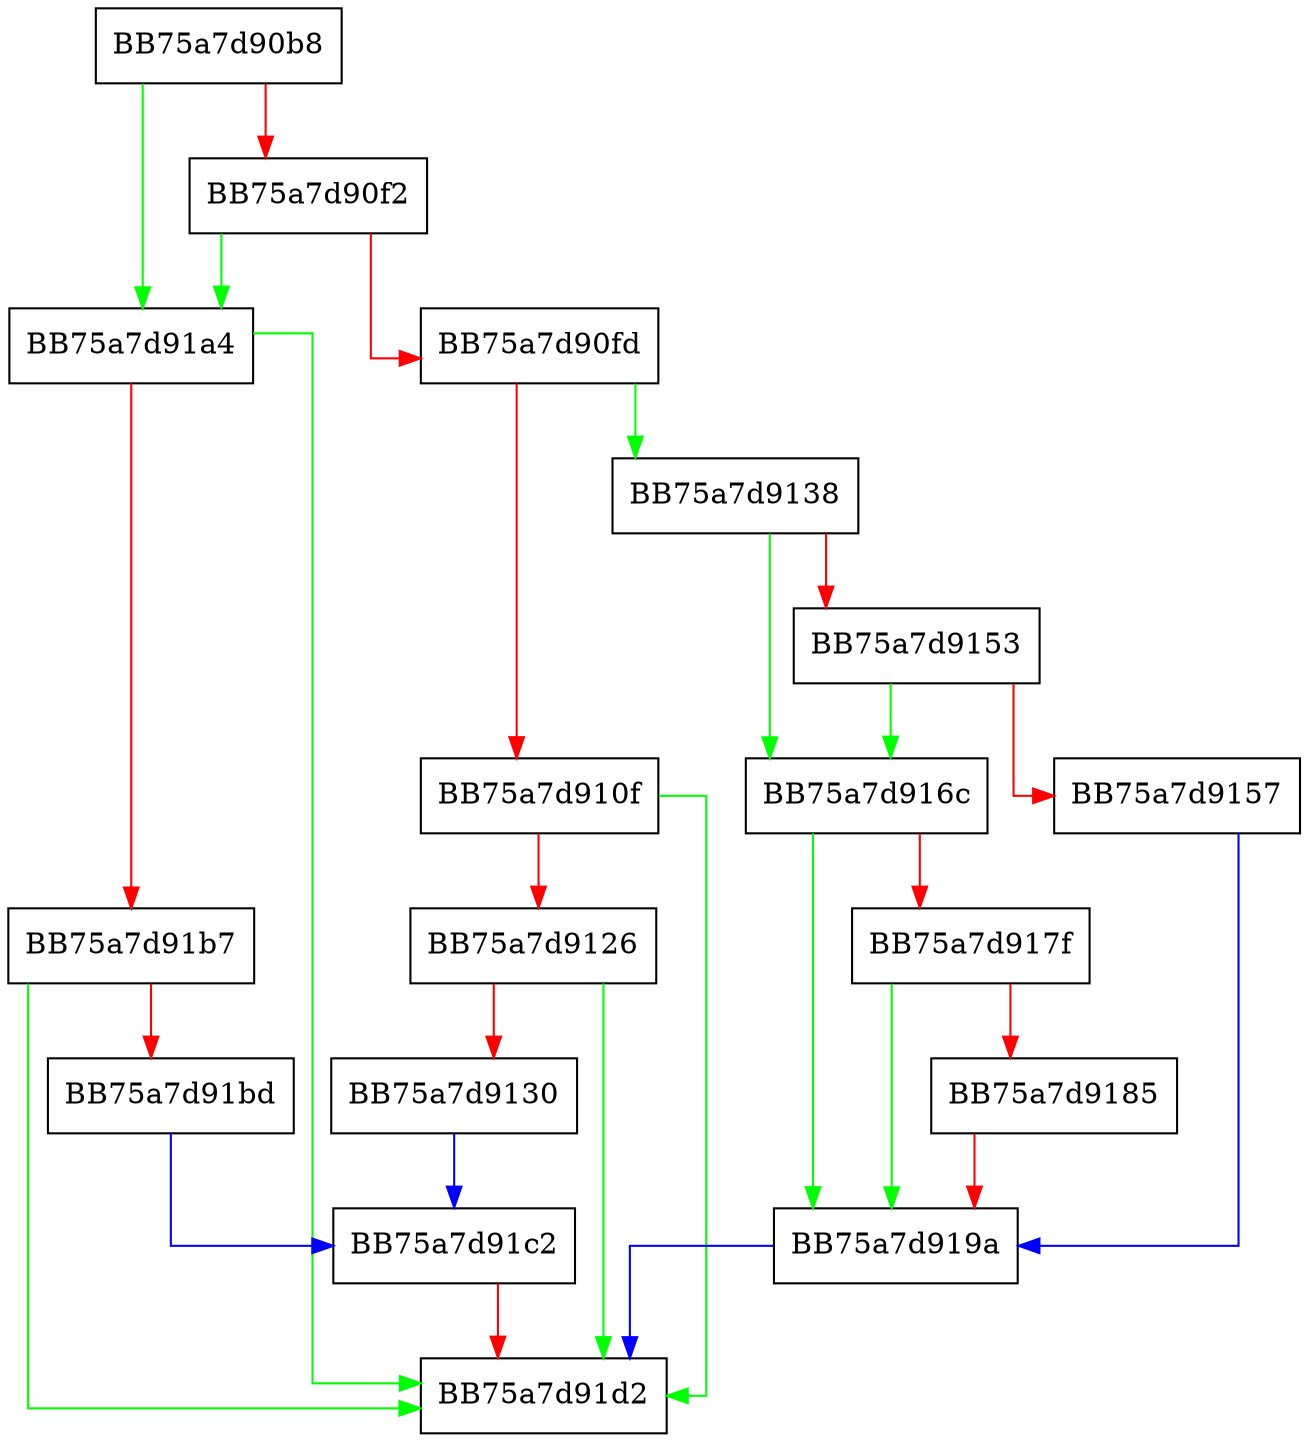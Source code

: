 digraph IsSimMode {
  node [shape="box"];
  graph [splines=ortho];
  BB75a7d90b8 -> BB75a7d91a4 [color="green"];
  BB75a7d90b8 -> BB75a7d90f2 [color="red"];
  BB75a7d90f2 -> BB75a7d91a4 [color="green"];
  BB75a7d90f2 -> BB75a7d90fd [color="red"];
  BB75a7d90fd -> BB75a7d9138 [color="green"];
  BB75a7d90fd -> BB75a7d910f [color="red"];
  BB75a7d910f -> BB75a7d91d2 [color="green"];
  BB75a7d910f -> BB75a7d9126 [color="red"];
  BB75a7d9126 -> BB75a7d91d2 [color="green"];
  BB75a7d9126 -> BB75a7d9130 [color="red"];
  BB75a7d9130 -> BB75a7d91c2 [color="blue"];
  BB75a7d9138 -> BB75a7d916c [color="green"];
  BB75a7d9138 -> BB75a7d9153 [color="red"];
  BB75a7d9153 -> BB75a7d916c [color="green"];
  BB75a7d9153 -> BB75a7d9157 [color="red"];
  BB75a7d9157 -> BB75a7d919a [color="blue"];
  BB75a7d916c -> BB75a7d919a [color="green"];
  BB75a7d916c -> BB75a7d917f [color="red"];
  BB75a7d917f -> BB75a7d919a [color="green"];
  BB75a7d917f -> BB75a7d9185 [color="red"];
  BB75a7d9185 -> BB75a7d919a [color="red"];
  BB75a7d919a -> BB75a7d91d2 [color="blue"];
  BB75a7d91a4 -> BB75a7d91d2 [color="green"];
  BB75a7d91a4 -> BB75a7d91b7 [color="red"];
  BB75a7d91b7 -> BB75a7d91d2 [color="green"];
  BB75a7d91b7 -> BB75a7d91bd [color="red"];
  BB75a7d91bd -> BB75a7d91c2 [color="blue"];
  BB75a7d91c2 -> BB75a7d91d2 [color="red"];
}
